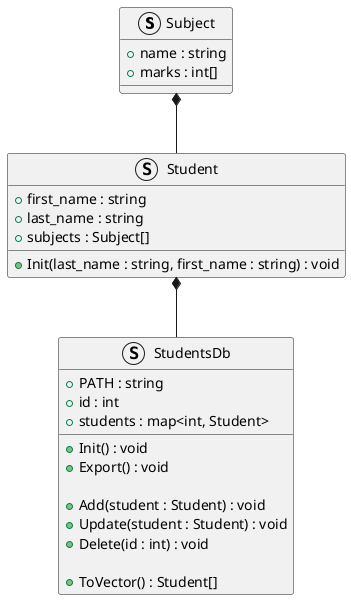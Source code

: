 @startuml
'https://plantuml.com/class-diagram

struct Subject {
+ name : string
+ marks : int[]
}

struct Student {
+ first_name : string
+ last_name : string
+ subjects : Subject[]
+ Init(last_name : string, first_name : string) : void
}

Subject *-- Student

struct StudentsDb {
+ PATH : string
+ id : int
+ students : map<int, Student>

+ Init() : void
+ Export() : void

+ Add(student : Student) : void
+ Update(student : Student) : void
+ Delete(id : int) : void

+ ToVector() : Student[]
}
Student *-- StudentsDb
@enduml